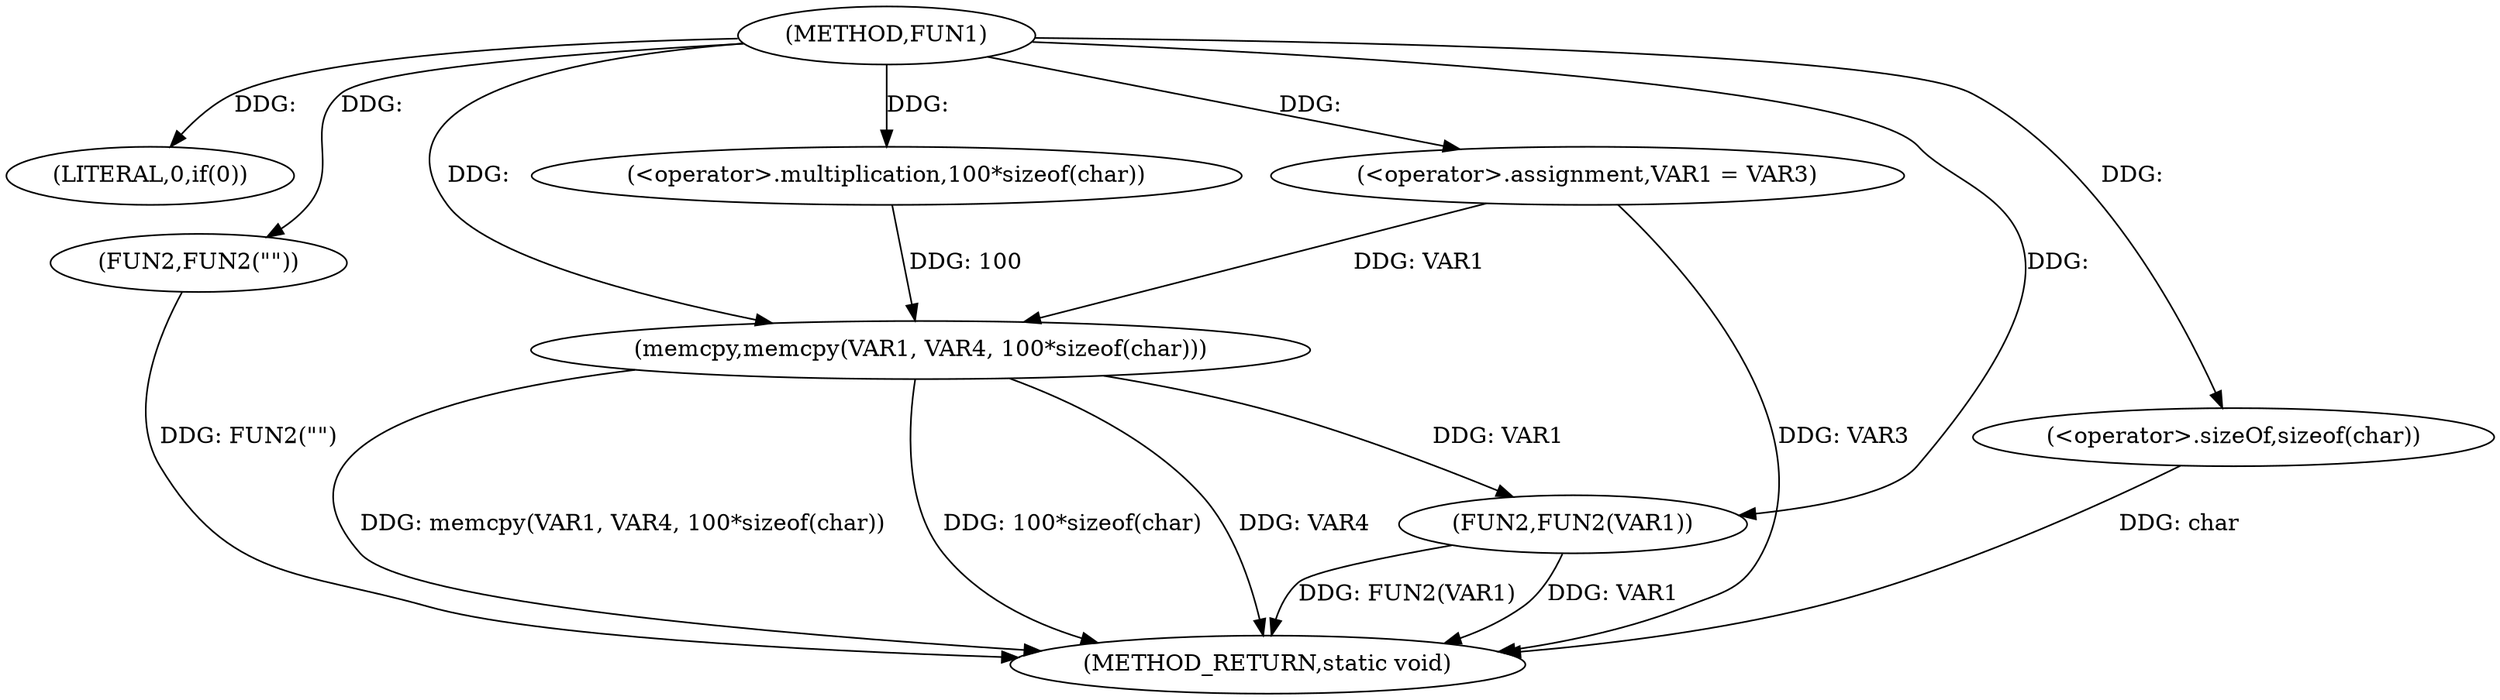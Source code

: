 digraph FUN1 {  
"1000100" [label = "(METHOD,FUN1)" ]
"1000126" [label = "(METHOD_RETURN,static void)" ]
"1000106" [label = "(LITERAL,0,if(0))" ]
"1000108" [label = "(FUN2,FUN2(\"\"))" ]
"1000112" [label = "(<operator>.assignment,VAR1 = VAR3)" ]
"1000117" [label = "(memcpy,memcpy(VAR1, VAR4, 100*sizeof(char)))" ]
"1000120" [label = "(<operator>.multiplication,100*sizeof(char))" ]
"1000122" [label = "(<operator>.sizeOf,sizeof(char))" ]
"1000124" [label = "(FUN2,FUN2(VAR1))" ]
  "1000117" -> "1000126"  [ label = "DDG: memcpy(VAR1, VAR4, 100*sizeof(char))"] 
  "1000124" -> "1000126"  [ label = "DDG: VAR1"] 
  "1000108" -> "1000126"  [ label = "DDG: FUN2(\"\")"] 
  "1000112" -> "1000126"  [ label = "DDG: VAR3"] 
  "1000122" -> "1000126"  [ label = "DDG: char"] 
  "1000117" -> "1000126"  [ label = "DDG: 100*sizeof(char)"] 
  "1000117" -> "1000126"  [ label = "DDG: VAR4"] 
  "1000124" -> "1000126"  [ label = "DDG: FUN2(VAR1)"] 
  "1000100" -> "1000106"  [ label = "DDG: "] 
  "1000100" -> "1000108"  [ label = "DDG: "] 
  "1000100" -> "1000112"  [ label = "DDG: "] 
  "1000112" -> "1000117"  [ label = "DDG: VAR1"] 
  "1000100" -> "1000117"  [ label = "DDG: "] 
  "1000120" -> "1000117"  [ label = "DDG: 100"] 
  "1000100" -> "1000120"  [ label = "DDG: "] 
  "1000100" -> "1000122"  [ label = "DDG: "] 
  "1000117" -> "1000124"  [ label = "DDG: VAR1"] 
  "1000100" -> "1000124"  [ label = "DDG: "] 
}
